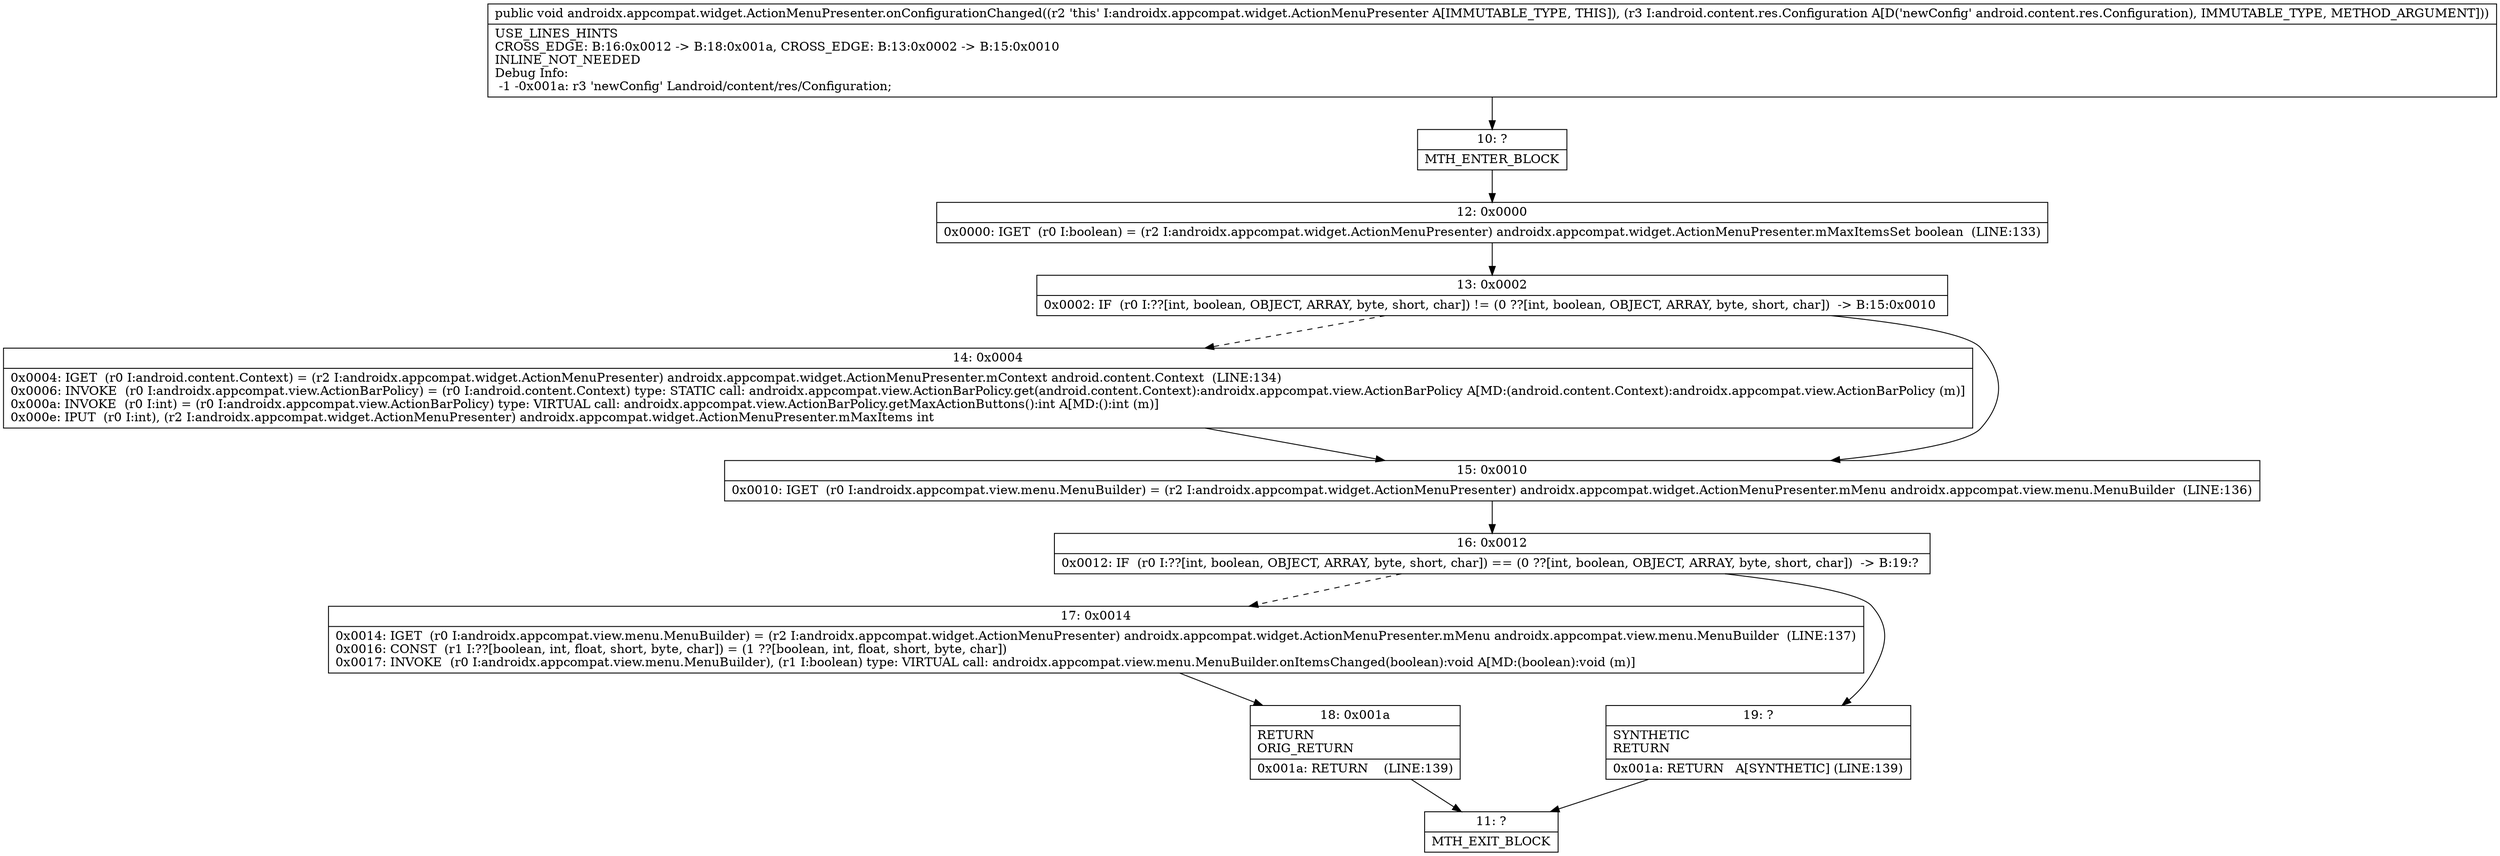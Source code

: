 digraph "CFG forandroidx.appcompat.widget.ActionMenuPresenter.onConfigurationChanged(Landroid\/content\/res\/Configuration;)V" {
Node_10 [shape=record,label="{10\:\ ?|MTH_ENTER_BLOCK\l}"];
Node_12 [shape=record,label="{12\:\ 0x0000|0x0000: IGET  (r0 I:boolean) = (r2 I:androidx.appcompat.widget.ActionMenuPresenter) androidx.appcompat.widget.ActionMenuPresenter.mMaxItemsSet boolean  (LINE:133)\l}"];
Node_13 [shape=record,label="{13\:\ 0x0002|0x0002: IF  (r0 I:??[int, boolean, OBJECT, ARRAY, byte, short, char]) != (0 ??[int, boolean, OBJECT, ARRAY, byte, short, char])  \-\> B:15:0x0010 \l}"];
Node_14 [shape=record,label="{14\:\ 0x0004|0x0004: IGET  (r0 I:android.content.Context) = (r2 I:androidx.appcompat.widget.ActionMenuPresenter) androidx.appcompat.widget.ActionMenuPresenter.mContext android.content.Context  (LINE:134)\l0x0006: INVOKE  (r0 I:androidx.appcompat.view.ActionBarPolicy) = (r0 I:android.content.Context) type: STATIC call: androidx.appcompat.view.ActionBarPolicy.get(android.content.Context):androidx.appcompat.view.ActionBarPolicy A[MD:(android.content.Context):androidx.appcompat.view.ActionBarPolicy (m)]\l0x000a: INVOKE  (r0 I:int) = (r0 I:androidx.appcompat.view.ActionBarPolicy) type: VIRTUAL call: androidx.appcompat.view.ActionBarPolicy.getMaxActionButtons():int A[MD:():int (m)]\l0x000e: IPUT  (r0 I:int), (r2 I:androidx.appcompat.widget.ActionMenuPresenter) androidx.appcompat.widget.ActionMenuPresenter.mMaxItems int \l}"];
Node_15 [shape=record,label="{15\:\ 0x0010|0x0010: IGET  (r0 I:androidx.appcompat.view.menu.MenuBuilder) = (r2 I:androidx.appcompat.widget.ActionMenuPresenter) androidx.appcompat.widget.ActionMenuPresenter.mMenu androidx.appcompat.view.menu.MenuBuilder  (LINE:136)\l}"];
Node_16 [shape=record,label="{16\:\ 0x0012|0x0012: IF  (r0 I:??[int, boolean, OBJECT, ARRAY, byte, short, char]) == (0 ??[int, boolean, OBJECT, ARRAY, byte, short, char])  \-\> B:19:? \l}"];
Node_17 [shape=record,label="{17\:\ 0x0014|0x0014: IGET  (r0 I:androidx.appcompat.view.menu.MenuBuilder) = (r2 I:androidx.appcompat.widget.ActionMenuPresenter) androidx.appcompat.widget.ActionMenuPresenter.mMenu androidx.appcompat.view.menu.MenuBuilder  (LINE:137)\l0x0016: CONST  (r1 I:??[boolean, int, float, short, byte, char]) = (1 ??[boolean, int, float, short, byte, char]) \l0x0017: INVOKE  (r0 I:androidx.appcompat.view.menu.MenuBuilder), (r1 I:boolean) type: VIRTUAL call: androidx.appcompat.view.menu.MenuBuilder.onItemsChanged(boolean):void A[MD:(boolean):void (m)]\l}"];
Node_18 [shape=record,label="{18\:\ 0x001a|RETURN\lORIG_RETURN\l|0x001a: RETURN    (LINE:139)\l}"];
Node_11 [shape=record,label="{11\:\ ?|MTH_EXIT_BLOCK\l}"];
Node_19 [shape=record,label="{19\:\ ?|SYNTHETIC\lRETURN\l|0x001a: RETURN   A[SYNTHETIC] (LINE:139)\l}"];
MethodNode[shape=record,label="{public void androidx.appcompat.widget.ActionMenuPresenter.onConfigurationChanged((r2 'this' I:androidx.appcompat.widget.ActionMenuPresenter A[IMMUTABLE_TYPE, THIS]), (r3 I:android.content.res.Configuration A[D('newConfig' android.content.res.Configuration), IMMUTABLE_TYPE, METHOD_ARGUMENT]))  | USE_LINES_HINTS\lCROSS_EDGE: B:16:0x0012 \-\> B:18:0x001a, CROSS_EDGE: B:13:0x0002 \-\> B:15:0x0010\lINLINE_NOT_NEEDED\lDebug Info:\l  \-1 \-0x001a: r3 'newConfig' Landroid\/content\/res\/Configuration;\l}"];
MethodNode -> Node_10;Node_10 -> Node_12;
Node_12 -> Node_13;
Node_13 -> Node_14[style=dashed];
Node_13 -> Node_15;
Node_14 -> Node_15;
Node_15 -> Node_16;
Node_16 -> Node_17[style=dashed];
Node_16 -> Node_19;
Node_17 -> Node_18;
Node_18 -> Node_11;
Node_19 -> Node_11;
}

